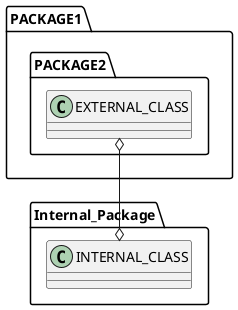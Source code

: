 @startuml

' Template file to use to create the diagrams od the packages.
' Every file must have a sub part called INTERNAL with the internal connections of the package and
' a sub part called EXTERNAL with the external parts.

!startsub INTERNAL

package Internal_Package {
    class INTERNAL_CLASS
}
!endsub

!if (%false())
    !startsub EXTERNAL
        EXTERNAL_CLASS o--o INTERNAL_CLASS
    !endsub
!endif

' Code that will affect only the current diagram
' can be messy since it will not be imported
PACKAGE1.PACKAGE2.EXTERNAL_CLASS o--o INTERNAL_CLASS

@enduml